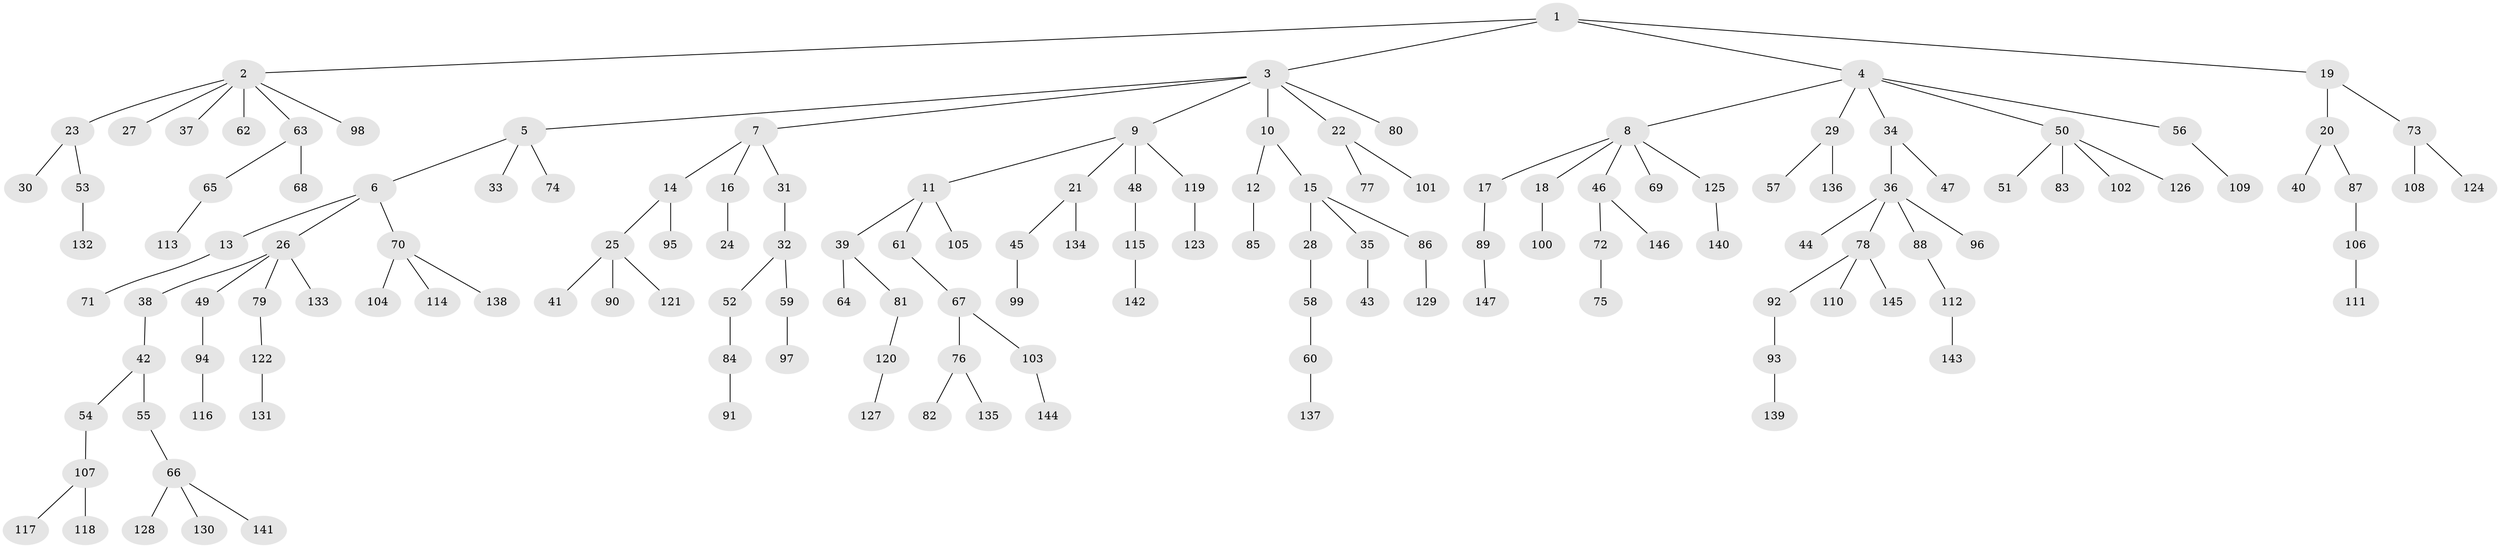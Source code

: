 // coarse degree distribution, {5: 0.04, 6: 0.04, 3: 0.11, 1: 0.54, 4: 0.04, 2: 0.22, 7: 0.01}
// Generated by graph-tools (version 1.1) at 2025/42/03/06/25 10:42:03]
// undirected, 147 vertices, 146 edges
graph export_dot {
graph [start="1"]
  node [color=gray90,style=filled];
  1;
  2;
  3;
  4;
  5;
  6;
  7;
  8;
  9;
  10;
  11;
  12;
  13;
  14;
  15;
  16;
  17;
  18;
  19;
  20;
  21;
  22;
  23;
  24;
  25;
  26;
  27;
  28;
  29;
  30;
  31;
  32;
  33;
  34;
  35;
  36;
  37;
  38;
  39;
  40;
  41;
  42;
  43;
  44;
  45;
  46;
  47;
  48;
  49;
  50;
  51;
  52;
  53;
  54;
  55;
  56;
  57;
  58;
  59;
  60;
  61;
  62;
  63;
  64;
  65;
  66;
  67;
  68;
  69;
  70;
  71;
  72;
  73;
  74;
  75;
  76;
  77;
  78;
  79;
  80;
  81;
  82;
  83;
  84;
  85;
  86;
  87;
  88;
  89;
  90;
  91;
  92;
  93;
  94;
  95;
  96;
  97;
  98;
  99;
  100;
  101;
  102;
  103;
  104;
  105;
  106;
  107;
  108;
  109;
  110;
  111;
  112;
  113;
  114;
  115;
  116;
  117;
  118;
  119;
  120;
  121;
  122;
  123;
  124;
  125;
  126;
  127;
  128;
  129;
  130;
  131;
  132;
  133;
  134;
  135;
  136;
  137;
  138;
  139;
  140;
  141;
  142;
  143;
  144;
  145;
  146;
  147;
  1 -- 2;
  1 -- 3;
  1 -- 4;
  1 -- 19;
  2 -- 23;
  2 -- 27;
  2 -- 37;
  2 -- 62;
  2 -- 63;
  2 -- 98;
  3 -- 5;
  3 -- 7;
  3 -- 9;
  3 -- 10;
  3 -- 22;
  3 -- 80;
  4 -- 8;
  4 -- 29;
  4 -- 34;
  4 -- 50;
  4 -- 56;
  5 -- 6;
  5 -- 33;
  5 -- 74;
  6 -- 13;
  6 -- 26;
  6 -- 70;
  7 -- 14;
  7 -- 16;
  7 -- 31;
  8 -- 17;
  8 -- 18;
  8 -- 46;
  8 -- 69;
  8 -- 125;
  9 -- 11;
  9 -- 21;
  9 -- 48;
  9 -- 119;
  10 -- 12;
  10 -- 15;
  11 -- 39;
  11 -- 61;
  11 -- 105;
  12 -- 85;
  13 -- 71;
  14 -- 25;
  14 -- 95;
  15 -- 28;
  15 -- 35;
  15 -- 86;
  16 -- 24;
  17 -- 89;
  18 -- 100;
  19 -- 20;
  19 -- 73;
  20 -- 40;
  20 -- 87;
  21 -- 45;
  21 -- 134;
  22 -- 77;
  22 -- 101;
  23 -- 30;
  23 -- 53;
  25 -- 41;
  25 -- 90;
  25 -- 121;
  26 -- 38;
  26 -- 49;
  26 -- 79;
  26 -- 133;
  28 -- 58;
  29 -- 57;
  29 -- 136;
  31 -- 32;
  32 -- 52;
  32 -- 59;
  34 -- 36;
  34 -- 47;
  35 -- 43;
  36 -- 44;
  36 -- 78;
  36 -- 88;
  36 -- 96;
  38 -- 42;
  39 -- 64;
  39 -- 81;
  42 -- 54;
  42 -- 55;
  45 -- 99;
  46 -- 72;
  46 -- 146;
  48 -- 115;
  49 -- 94;
  50 -- 51;
  50 -- 83;
  50 -- 102;
  50 -- 126;
  52 -- 84;
  53 -- 132;
  54 -- 107;
  55 -- 66;
  56 -- 109;
  58 -- 60;
  59 -- 97;
  60 -- 137;
  61 -- 67;
  63 -- 65;
  63 -- 68;
  65 -- 113;
  66 -- 128;
  66 -- 130;
  66 -- 141;
  67 -- 76;
  67 -- 103;
  70 -- 104;
  70 -- 114;
  70 -- 138;
  72 -- 75;
  73 -- 108;
  73 -- 124;
  76 -- 82;
  76 -- 135;
  78 -- 92;
  78 -- 110;
  78 -- 145;
  79 -- 122;
  81 -- 120;
  84 -- 91;
  86 -- 129;
  87 -- 106;
  88 -- 112;
  89 -- 147;
  92 -- 93;
  93 -- 139;
  94 -- 116;
  103 -- 144;
  106 -- 111;
  107 -- 117;
  107 -- 118;
  112 -- 143;
  115 -- 142;
  119 -- 123;
  120 -- 127;
  122 -- 131;
  125 -- 140;
}
